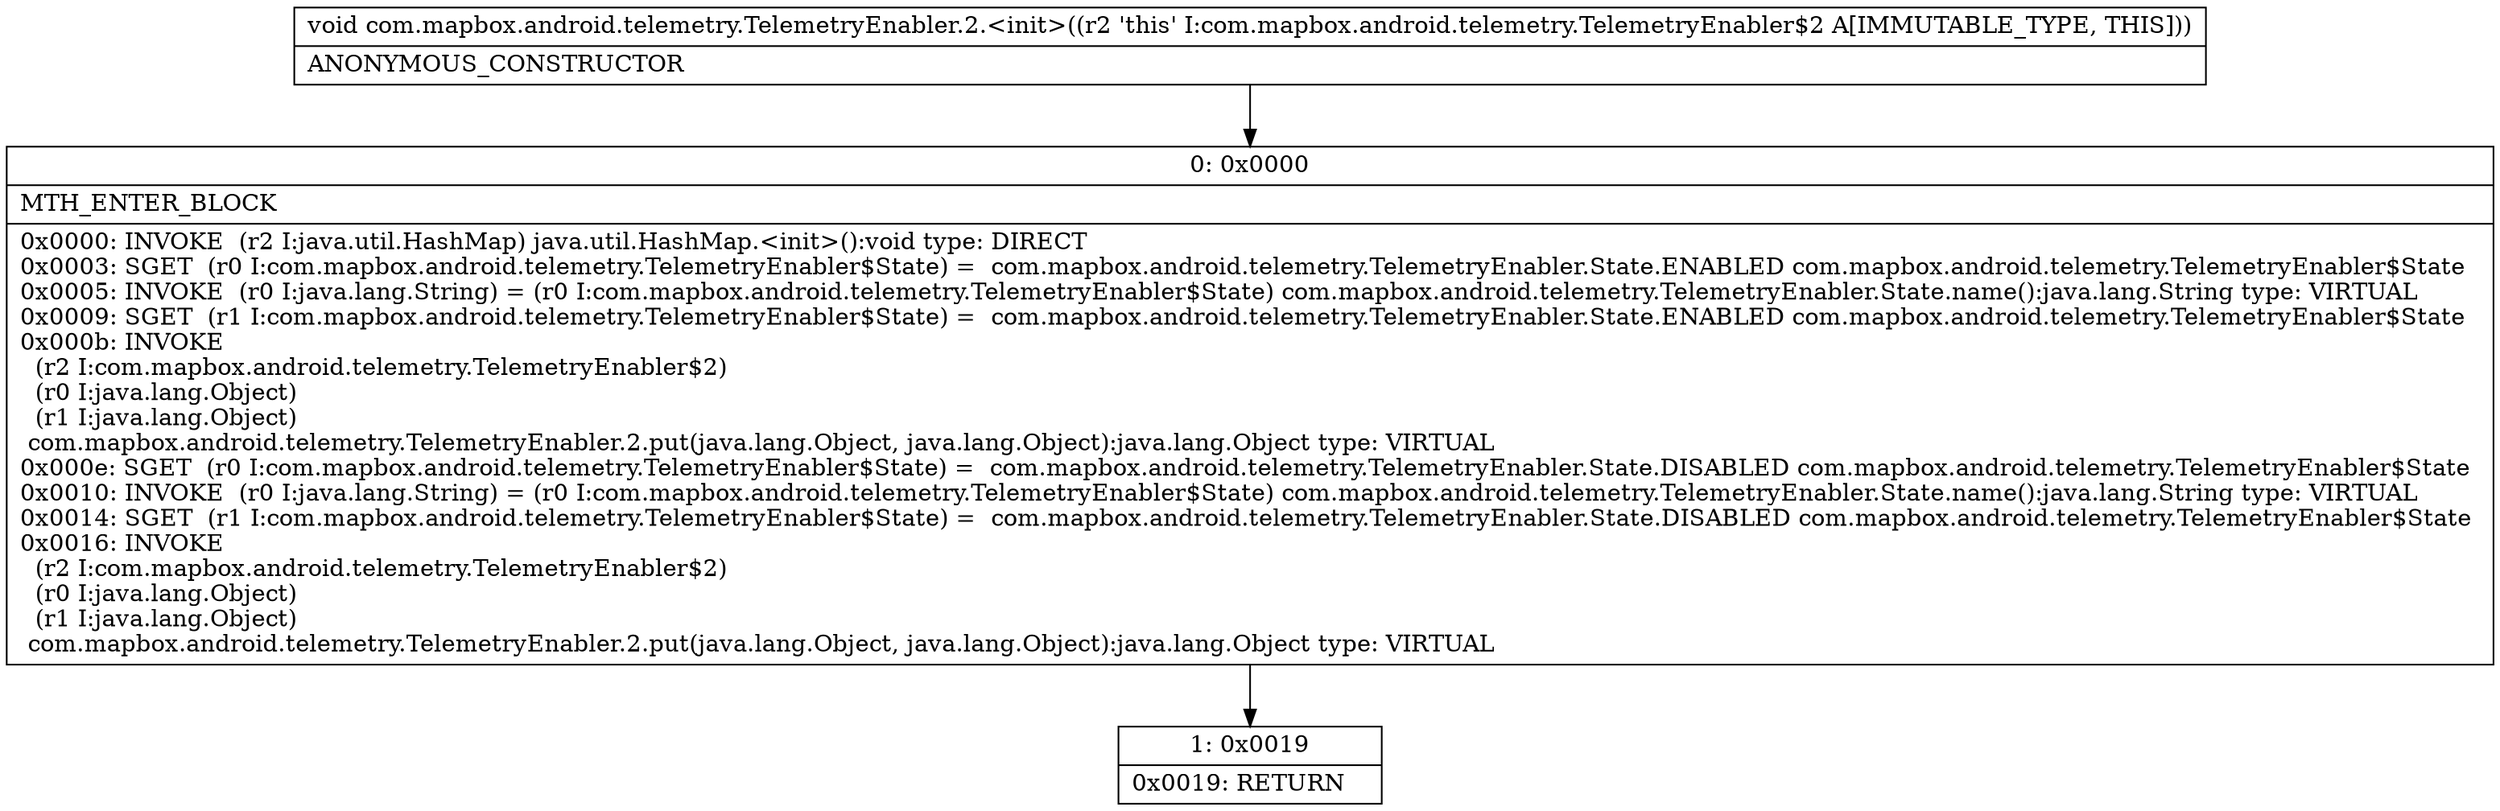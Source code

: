 digraph "CFG forcom.mapbox.android.telemetry.TelemetryEnabler.2.\<init\>()V" {
Node_0 [shape=record,label="{0\:\ 0x0000|MTH_ENTER_BLOCK\l|0x0000: INVOKE  (r2 I:java.util.HashMap) java.util.HashMap.\<init\>():void type: DIRECT \l0x0003: SGET  (r0 I:com.mapbox.android.telemetry.TelemetryEnabler$State) =  com.mapbox.android.telemetry.TelemetryEnabler.State.ENABLED com.mapbox.android.telemetry.TelemetryEnabler$State \l0x0005: INVOKE  (r0 I:java.lang.String) = (r0 I:com.mapbox.android.telemetry.TelemetryEnabler$State) com.mapbox.android.telemetry.TelemetryEnabler.State.name():java.lang.String type: VIRTUAL \l0x0009: SGET  (r1 I:com.mapbox.android.telemetry.TelemetryEnabler$State) =  com.mapbox.android.telemetry.TelemetryEnabler.State.ENABLED com.mapbox.android.telemetry.TelemetryEnabler$State \l0x000b: INVOKE  \l  (r2 I:com.mapbox.android.telemetry.TelemetryEnabler$2)\l  (r0 I:java.lang.Object)\l  (r1 I:java.lang.Object)\l com.mapbox.android.telemetry.TelemetryEnabler.2.put(java.lang.Object, java.lang.Object):java.lang.Object type: VIRTUAL \l0x000e: SGET  (r0 I:com.mapbox.android.telemetry.TelemetryEnabler$State) =  com.mapbox.android.telemetry.TelemetryEnabler.State.DISABLED com.mapbox.android.telemetry.TelemetryEnabler$State \l0x0010: INVOKE  (r0 I:java.lang.String) = (r0 I:com.mapbox.android.telemetry.TelemetryEnabler$State) com.mapbox.android.telemetry.TelemetryEnabler.State.name():java.lang.String type: VIRTUAL \l0x0014: SGET  (r1 I:com.mapbox.android.telemetry.TelemetryEnabler$State) =  com.mapbox.android.telemetry.TelemetryEnabler.State.DISABLED com.mapbox.android.telemetry.TelemetryEnabler$State \l0x0016: INVOKE  \l  (r2 I:com.mapbox.android.telemetry.TelemetryEnabler$2)\l  (r0 I:java.lang.Object)\l  (r1 I:java.lang.Object)\l com.mapbox.android.telemetry.TelemetryEnabler.2.put(java.lang.Object, java.lang.Object):java.lang.Object type: VIRTUAL \l}"];
Node_1 [shape=record,label="{1\:\ 0x0019|0x0019: RETURN   \l}"];
MethodNode[shape=record,label="{void com.mapbox.android.telemetry.TelemetryEnabler.2.\<init\>((r2 'this' I:com.mapbox.android.telemetry.TelemetryEnabler$2 A[IMMUTABLE_TYPE, THIS]))  | ANONYMOUS_CONSTRUCTOR\l}"];
MethodNode -> Node_0;
Node_0 -> Node_1;
}

